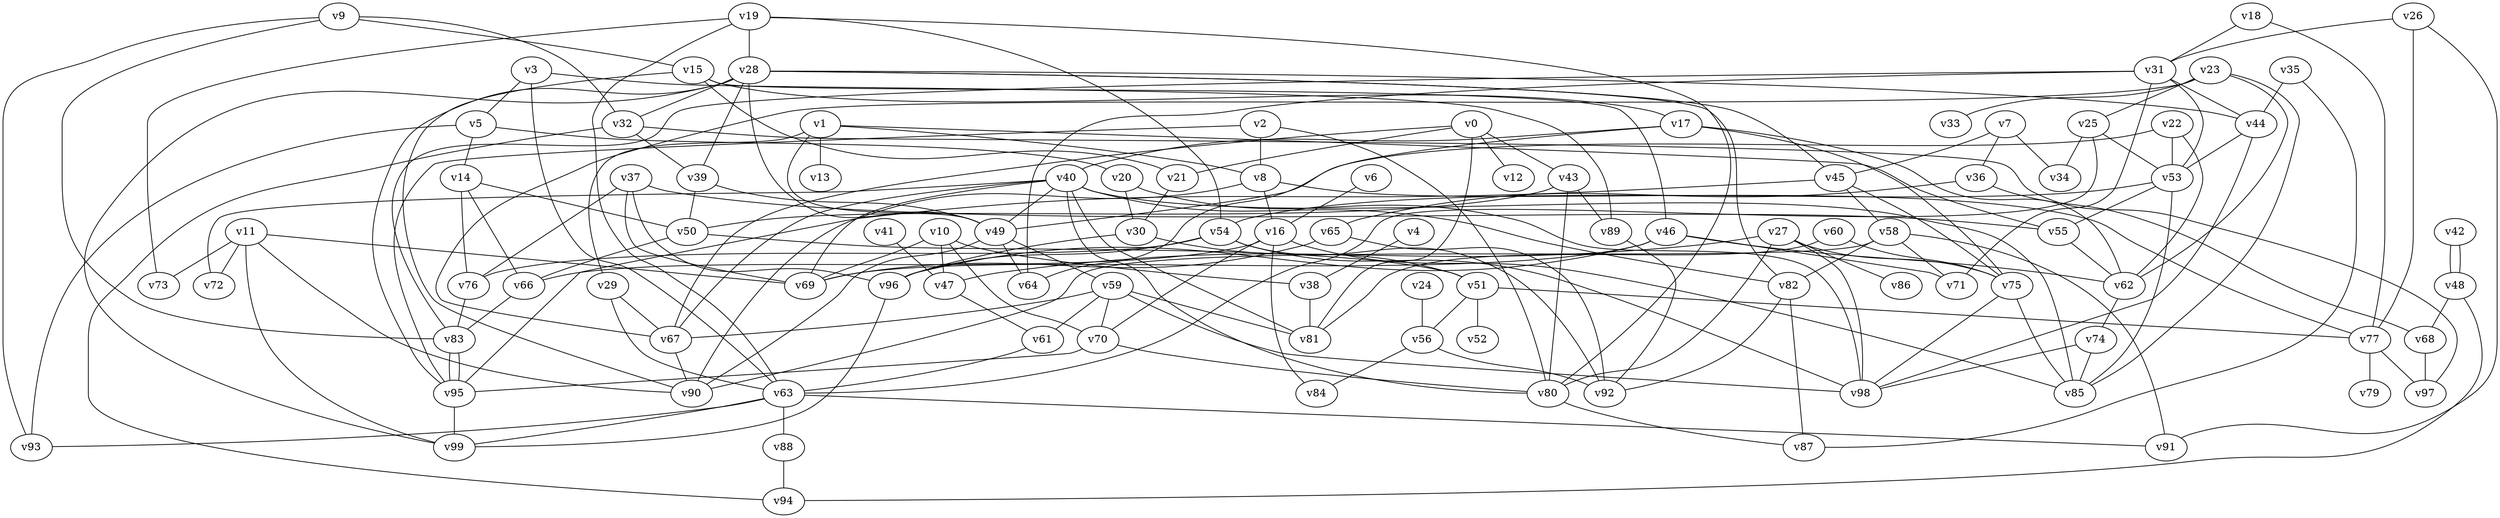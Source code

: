 graph G {
	v35--v87
	v21--v30
	v15--v21
	v48--v94
	v1--v8
	v60--v81
	v58--v90
	v9--v32
	v83--v95
	v68--v97
	v63--v93
	v55--v62
	v60--v75
	v1--v29
	v26--v77
	v31--v83
	v15--v17
	v77--v79
	v30--v96
	v28--v32
	v56--v84
	v75--v85
	v83--v95
	v24--v56
	v28--v45
	v63--v88
	v76--v83
	v11--v99
	v37--v76
	v23--v25
	v32--v94
	v11--v72
	v15--v90
	v16--v70
	v9--v83
	v2--v8
	v38--v81
	v23--v33
	v30--v51
	v58--v71
	v28--v49
	v36--v68
	v75--v98
	v39--v49
	v3--v89
	v53--v85
	v51--v77
	v31--v64
	v18--v31
	v6--v16
	v11--v69
	v63--v99
	v37--v96
	v54--v96
	v19--v54
	v0--v21
	v66--v83
	v19--v63
	v17--v62
	v26--v31
	v44--v98
	v51--v56
	v4--v38
	v27--v98
	v18--v77
	v56--v92
	v54--v98
	v59--v98
	v8--v77
	v25--v63
	v31--v71
	v53--v55
	v46--v62
	v7--v34
	v16--v85
	v50--v51
	v45--v58
	v5--v14
	v74--v85
	v59--v81
	v49--v59
	v9--v15
	v16--v66
	v20--v30
	v49--v64
	v82--v92
	v40--v49
	v53--v54
	v67--v90
	v0--v67
	v9--v93
	v17--v75
	v43--v89
	v0--v43
	v45--v75
	v22--v53
	v36--v65
	v59--v67
	v7--v36
	v23--v67
	v0--v81
	v16--v84
	v17--v64
	v43--v80
	v29--v67
	v23--v85
	v28--v82
	v10--v69
	v22--v62
	v80--v87
	v19--v28
	v40--v72
	v31--v44
	v27--v86
	v32--v39
	v11--v73
	v63--v91
	v70--v95
	v46--v96
	v59--v70
	v42--v48
	v11--v90
	v19--v80
	v37--v55
	v19--v73
	v48--v68
	v3--v5
	v32--v97
	v8--v90
	v0--v12
	v25--v34
	v29--v63
	v39--v50
	v40--v85
	v7--v45
	v74--v98
	v70--v80
	v62--v74
	v26--v91
	v23--v62
	v5--v20
	v82--v87
	v1--v55
	v95--v99
	v41--v47
	v49--v90
	v5--v93
	v54--v92
	v77--v97
	v27--v75
	v10--v38
	v17--v40
	v43--v50
	v28--v99
	v20--v98
	v27--v47
	v65--v92
	v14--v66
	v28--v95
	v14--v76
	v46--v69
	v61--v63
	v58--v91
	v65--v69
	v47--v61
	v40--v67
	v54--v76
	v96--v99
	v59--v61
	v44--v53
	v37--v69
	v27--v80
	v2--v95
	v88--v94
	v58--v82
	v10--v47
	v40--v82
	v42--v48
	v1--v13
	v1--v49
	v40--v81
	v35--v44
	v14--v50
	v31--v53
	v51--v52
	v28--v39
	v40--v80
	v2--v80
	v45--v95
	v3--v63
	v40--v69
	v89--v92
	v8--v16
	v22--v49
	v28--v44
	v46--v71
	v10--v70
	v50--v66
	v15--v46
	v25--v53
}
